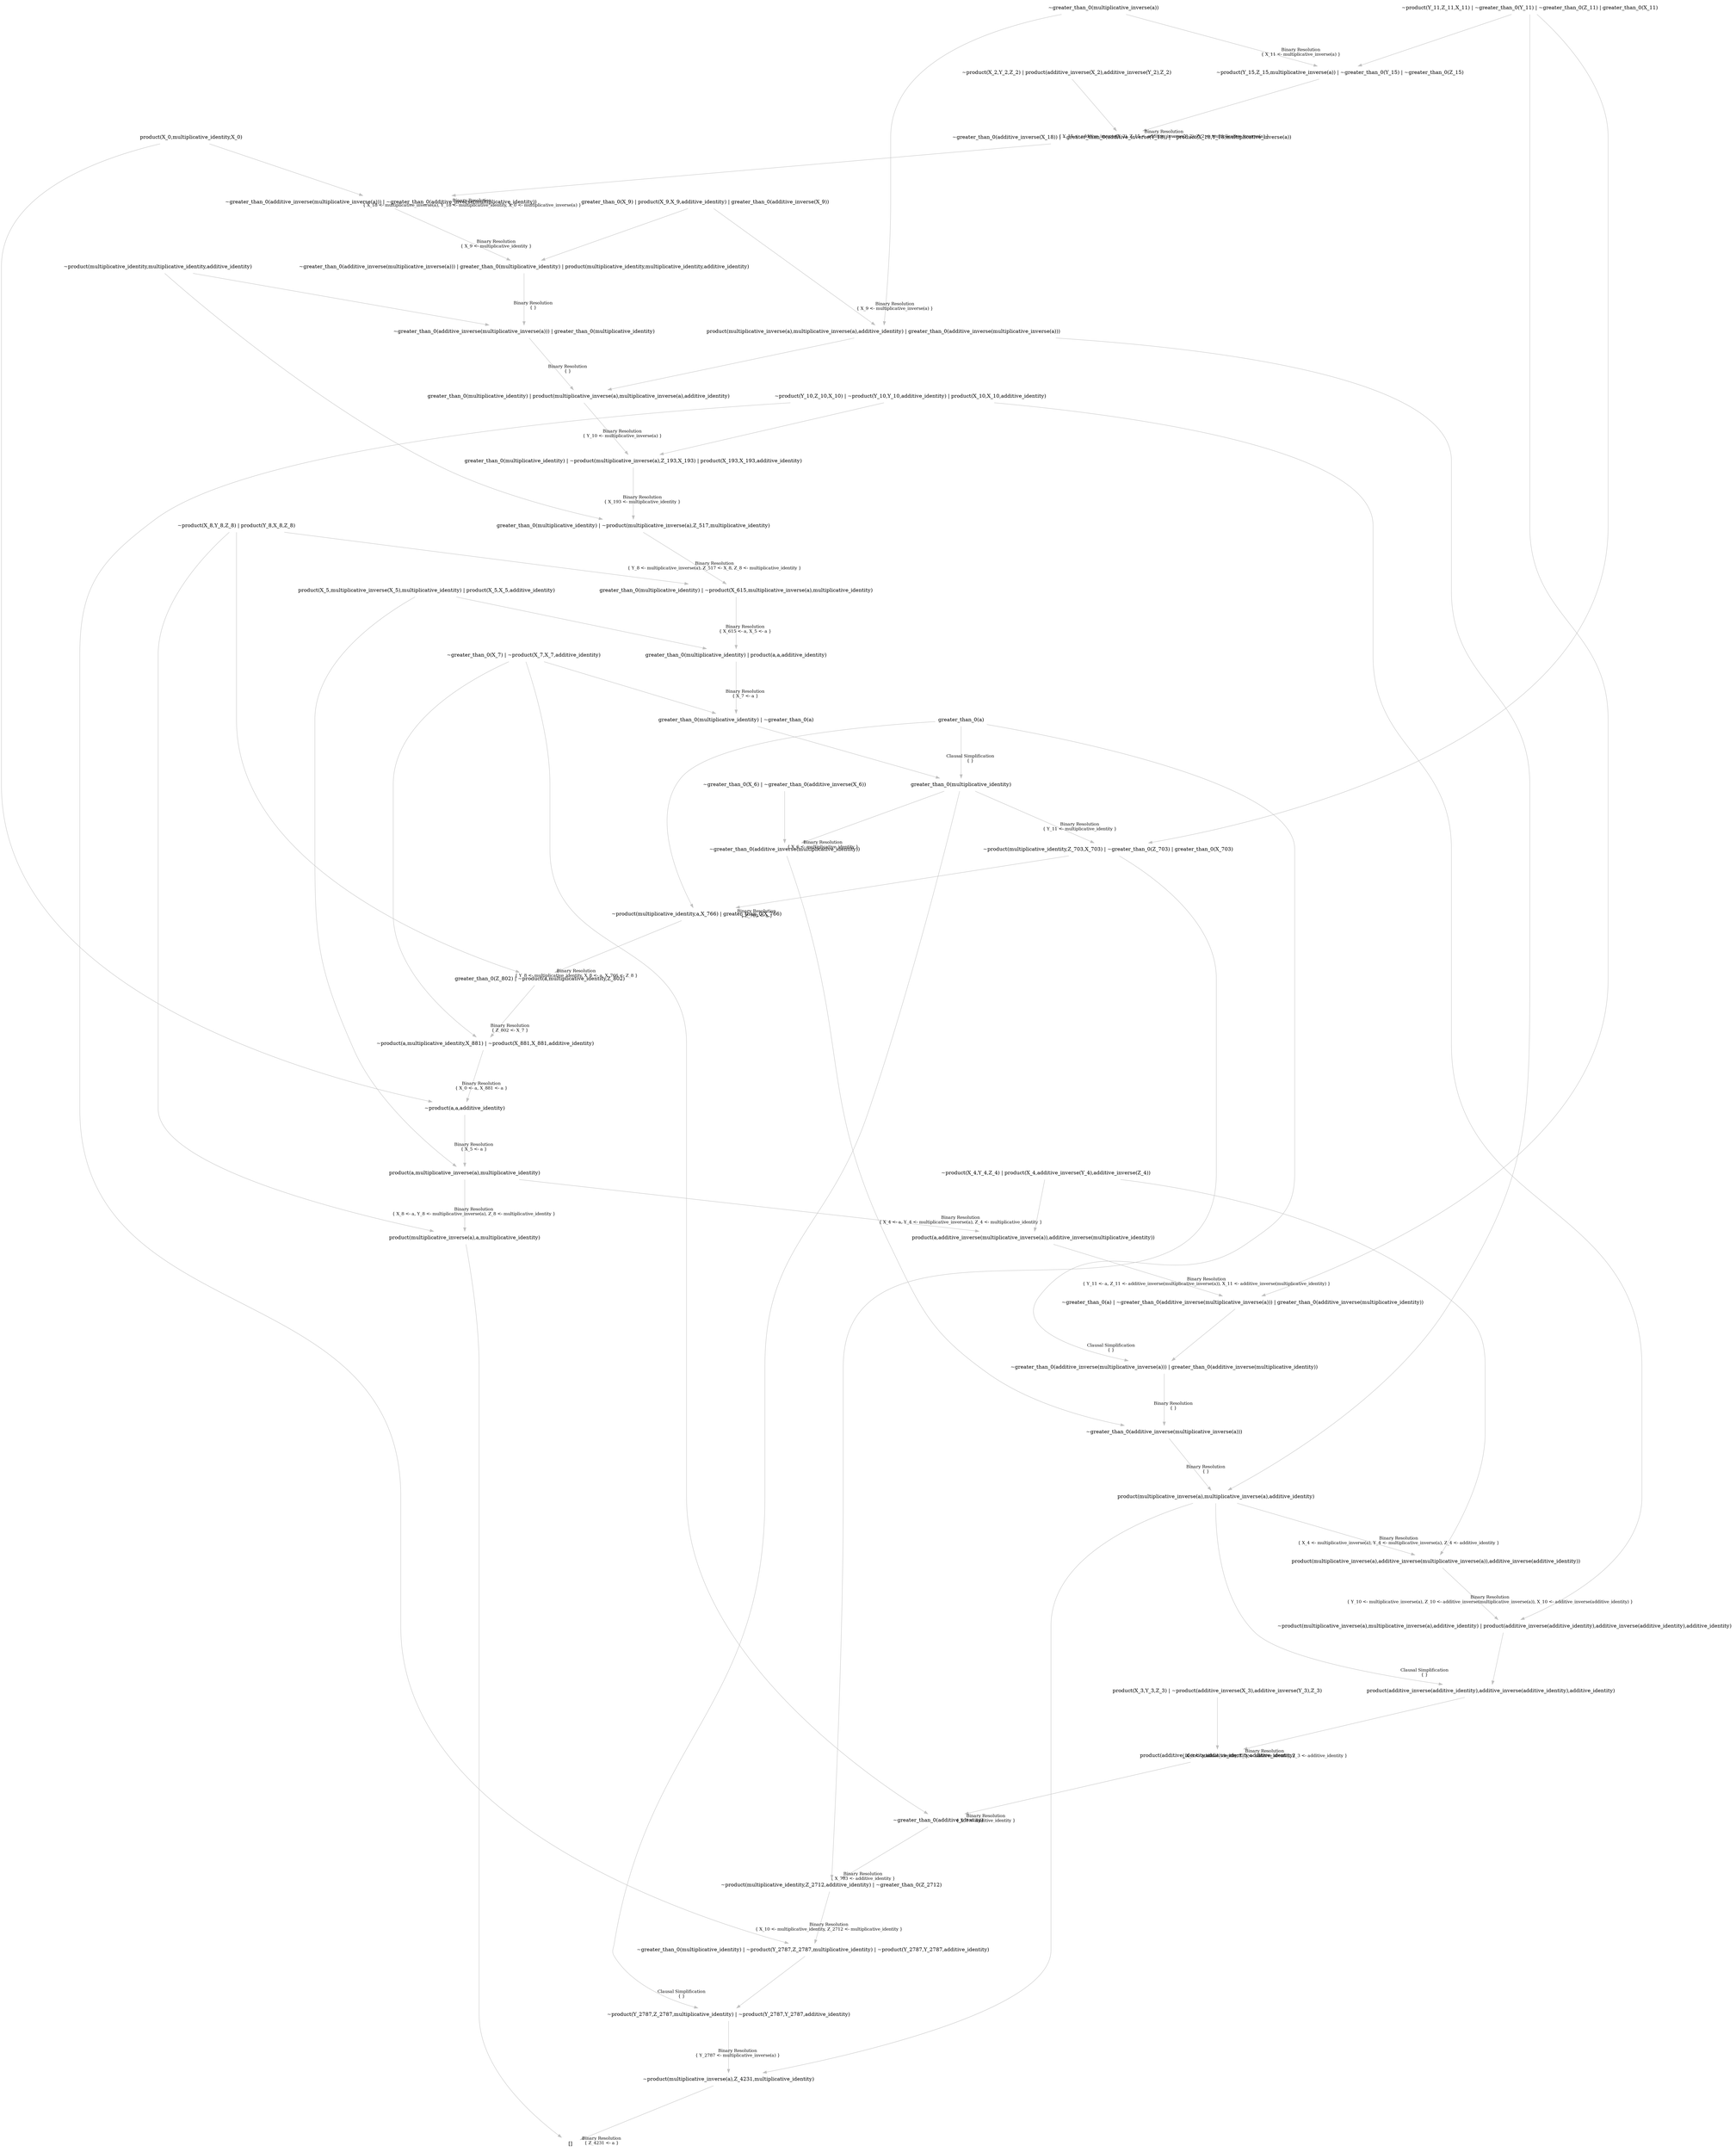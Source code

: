 digraph {
	nodesep="1.5"; ranksep=2;
	node [shape=plaintext];
	edge [color=gray];
	"~product(multiplicative_inverse(a),Z_4231,multiplicative_identity)" -> "[]" [labelfontcolor=black,labelfontsize="12",headlabel="Binary Resolution\n{ Z_4231 <- a }",labeldistance="6"];
	"~product(Y_2787,Z_2787,multiplicative_identity) | ~product(Y_2787,Y_2787,additive_identity)" -> "~product(multiplicative_inverse(a),Z_4231,multiplicative_identity)" [labelfontcolor=black,labelfontsize="12",headlabel="Binary Resolution\n{ Y_2787 <- multiplicative_inverse(a) }",labeldistance="6"];
	"greater_than_0(multiplicative_identity)" -> "~product(Y_2787,Z_2787,multiplicative_identity) | ~product(Y_2787,Y_2787,additive_identity)" [labelfontcolor=black,labelfontsize="12",headlabel="Clausal Simplification\n{ }",labeldistance="6"];
	"greater_than_0(a)" -> "greater_than_0(multiplicative_identity)" [labelfontcolor=black,labelfontsize="12",headlabel="Clausal Simplification\n{ }",labeldistance="6"];
	"greater_than_0(multiplicative_identity) | ~greater_than_0(a)" -> "greater_than_0(multiplicative_identity)" ;
	"greater_than_0(multiplicative_identity) | product(a,a,additive_identity)" -> "greater_than_0(multiplicative_identity) | ~greater_than_0(a)" [labelfontcolor=black,labelfontsize="12",headlabel="Binary Resolution\n{ X_7 <- a }",labeldistance="6"];
	"greater_than_0(multiplicative_identity) | ~product(X_615,multiplicative_inverse(a),multiplicative_identity)" -> "greater_than_0(multiplicative_identity) | product(a,a,additive_identity)" [labelfontcolor=black,labelfontsize="12",headlabel="Binary Resolution\n{ X_615 <- a, X_5 <- a }",labeldistance="6"];
	"greater_than_0(multiplicative_identity) | ~product(multiplicative_inverse(a),Z_517,multiplicative_identity)" -> "greater_than_0(multiplicative_identity) | ~product(X_615,multiplicative_inverse(a),multiplicative_identity)" [labelfontcolor=black,labelfontsize="12",headlabel="Binary Resolution\n{ Y_8 <- multiplicative_inverse(a), Z_517 <- X_8, Z_8 <- multiplicative_identity }",labeldistance="6"];
	"greater_than_0(multiplicative_identity) | ~product(multiplicative_inverse(a),Z_193,X_193) | product(X_193,X_193,additive_identity)" -> "greater_than_0(multiplicative_identity) | ~product(multiplicative_inverse(a),Z_517,multiplicative_identity)" [labelfontcolor=black,labelfontsize="12",headlabel="Binary Resolution\n{ X_193 <- multiplicative_identity }",labeldistance="6"];
	"greater_than_0(multiplicative_identity) | product(multiplicative_inverse(a),multiplicative_inverse(a),additive_identity)" -> "greater_than_0(multiplicative_identity) | ~product(multiplicative_inverse(a),Z_193,X_193) | product(X_193,X_193,additive_identity)" [labelfontcolor=black,labelfontsize="12",headlabel="Binary Resolution\n{ Y_10 <- multiplicative_inverse(a) }",labeldistance="6"];
	"~greater_than_0(additive_inverse(multiplicative_inverse(a))) | greater_than_0(multiplicative_identity)" -> "greater_than_0(multiplicative_identity) | product(multiplicative_inverse(a),multiplicative_inverse(a),additive_identity)" [labelfontcolor=black,labelfontsize="12",headlabel="Binary Resolution\n{ }",labeldistance="6"];
	"~greater_than_0(additive_inverse(multiplicative_inverse(a))) | greater_than_0(multiplicative_identity) | product(multiplicative_identity,multiplicative_identity,additive_identity)" -> "~greater_than_0(additive_inverse(multiplicative_inverse(a))) | greater_than_0(multiplicative_identity)" [labelfontcolor=black,labelfontsize="12",headlabel="Binary Resolution\n{ }",labeldistance="6"];
	"~greater_than_0(additive_inverse(multiplicative_inverse(a))) | ~greater_than_0(additive_inverse(multiplicative_identity))" -> "~greater_than_0(additive_inverse(multiplicative_inverse(a))) | greater_than_0(multiplicative_identity) | product(multiplicative_identity,multiplicative_identity,additive_identity)" [labelfontcolor=black,labelfontsize="12",headlabel="Binary Resolution\n{ X_9 <- multiplicative_identity }",labeldistance="6"];
	"~greater_than_0(additive_inverse(X_18)) | ~greater_than_0(additive_inverse(Y_18)) | ~product(X_18,Y_18,multiplicative_inverse(a))" -> "~greater_than_0(additive_inverse(multiplicative_inverse(a))) | ~greater_than_0(additive_inverse(multiplicative_identity))" [labelfontcolor=black,labelfontsize="12",headlabel="Binary Resolution\n{ X_18 <- multiplicative_inverse(a), Y_18 <- multiplicative_identity, X_0 <- multiplicative_inverse(a) }",labeldistance="6"];
	"~product(Y_15,Z_15,multiplicative_inverse(a)) | ~greater_than_0(Y_15) | ~greater_than_0(Z_15)" -> "~greater_than_0(additive_inverse(X_18)) | ~greater_than_0(additive_inverse(Y_18)) | ~product(X_18,Y_18,multiplicative_inverse(a))" [labelfontcolor=black,labelfontsize="12",headlabel="Binary Resolution\n{ Y_15 <- additive_inverse(X_2), Z_15 <- additive_inverse(Y_2), Z_2 <- multiplicative_inverse(a) }",labeldistance="6"];
	"~greater_than_0(multiplicative_inverse(a))" -> "~product(Y_15,Z_15,multiplicative_inverse(a)) | ~greater_than_0(Y_15) | ~greater_than_0(Z_15)" [labelfontcolor=black,labelfontsize="12",headlabel="Binary Resolution\n{ X_11 <- multiplicative_inverse(a) }",labeldistance="6"];
	"~product(Y_11,Z_11,X_11) | ~greater_than_0(Y_11) | ~greater_than_0(Z_11) | greater_than_0(X_11)" -> "~product(Y_15,Z_15,multiplicative_inverse(a)) | ~greater_than_0(Y_15) | ~greater_than_0(Z_15)" ;
	"~product(X_2,Y_2,Z_2) | product(additive_inverse(X_2),additive_inverse(Y_2),Z_2)" -> "~greater_than_0(additive_inverse(X_18)) | ~greater_than_0(additive_inverse(Y_18)) | ~product(X_18,Y_18,multiplicative_inverse(a))" ;
	"product(X_0,multiplicative_identity,X_0)" -> "~greater_than_0(additive_inverse(multiplicative_inverse(a))) | ~greater_than_0(additive_inverse(multiplicative_identity))" ;
	"greater_than_0(X_9) | product(X_9,X_9,additive_identity) | greater_than_0(additive_inverse(X_9))" -> "~greater_than_0(additive_inverse(multiplicative_inverse(a))) | greater_than_0(multiplicative_identity) | product(multiplicative_identity,multiplicative_identity,additive_identity)" ;
	"~product(multiplicative_identity,multiplicative_identity,additive_identity)" -> "~greater_than_0(additive_inverse(multiplicative_inverse(a))) | greater_than_0(multiplicative_identity)" ;
	"product(multiplicative_inverse(a),multiplicative_inverse(a),additive_identity) | greater_than_0(additive_inverse(multiplicative_inverse(a)))" -> "greater_than_0(multiplicative_identity) | product(multiplicative_inverse(a),multiplicative_inverse(a),additive_identity)" ;
	"~greater_than_0(multiplicative_inverse(a))" -> "product(multiplicative_inverse(a),multiplicative_inverse(a),additive_identity) | greater_than_0(additive_inverse(multiplicative_inverse(a)))" [labelfontcolor=black,labelfontsize="12",headlabel="Binary Resolution\n{ X_9 <- multiplicative_inverse(a) }",labeldistance="6"];
	"greater_than_0(X_9) | product(X_9,X_9,additive_identity) | greater_than_0(additive_inverse(X_9))" -> "product(multiplicative_inverse(a),multiplicative_inverse(a),additive_identity) | greater_than_0(additive_inverse(multiplicative_inverse(a)))" ;
	"~product(Y_10,Z_10,X_10) | ~product(Y_10,Y_10,additive_identity) | product(X_10,X_10,additive_identity)" -> "greater_than_0(multiplicative_identity) | ~product(multiplicative_inverse(a),Z_193,X_193) | product(X_193,X_193,additive_identity)" ;
	"~product(multiplicative_identity,multiplicative_identity,additive_identity)" -> "greater_than_0(multiplicative_identity) | ~product(multiplicative_inverse(a),Z_517,multiplicative_identity)" ;
	"~product(X_8,Y_8,Z_8) | product(Y_8,X_8,Z_8)" -> "greater_than_0(multiplicative_identity) | ~product(X_615,multiplicative_inverse(a),multiplicative_identity)" ;
	"product(X_5,multiplicative_inverse(X_5),multiplicative_identity) | product(X_5,X_5,additive_identity)" -> "greater_than_0(multiplicative_identity) | product(a,a,additive_identity)" ;
	"~greater_than_0(X_7) | ~product(X_7,X_7,additive_identity)" -> "greater_than_0(multiplicative_identity) | ~greater_than_0(a)" ;
	"~greater_than_0(multiplicative_identity) | ~product(Y_2787,Z_2787,multiplicative_identity) | ~product(Y_2787,Y_2787,additive_identity)" -> "~product(Y_2787,Z_2787,multiplicative_identity) | ~product(Y_2787,Y_2787,additive_identity)" ;
	"~product(multiplicative_identity,Z_2712,additive_identity) | ~greater_than_0(Z_2712)" -> "~greater_than_0(multiplicative_identity) | ~product(Y_2787,Z_2787,multiplicative_identity) | ~product(Y_2787,Y_2787,additive_identity)" [labelfontcolor=black,labelfontsize="12",headlabel="Binary Resolution\n{ X_10 <- multiplicative_identity, Z_2712 <- multiplicative_identity }",labeldistance="6"];
	"~greater_than_0(additive_identity)" -> "~product(multiplicative_identity,Z_2712,additive_identity) | ~greater_than_0(Z_2712)" [labelfontcolor=black,labelfontsize="12",headlabel="Binary Resolution\n{ X_703 <- additive_identity }",labeldistance="6"];
	"product(additive_identity,additive_identity,additive_identity)" -> "~greater_than_0(additive_identity)" [labelfontcolor=black,labelfontsize="12",headlabel="Binary Resolution\n{ X_7 <- additive_identity }",labeldistance="6"];
	"product(additive_inverse(additive_identity),additive_inverse(additive_identity),additive_identity)" -> "product(additive_identity,additive_identity,additive_identity)" [labelfontcolor=black,labelfontsize="12",headlabel="Binary Resolution\n{ X_3 <- additive_identity, Y_3 <- additive_identity, Z_3 <- additive_identity }",labeldistance="6"];
	"product(multiplicative_inverse(a),multiplicative_inverse(a),additive_identity)" -> "product(additive_inverse(additive_identity),additive_inverse(additive_identity),additive_identity)" [labelfontcolor=black,labelfontsize="12",headlabel="Clausal Simplification\n{ }",labeldistance="6"];
	"~greater_than_0(additive_inverse(multiplicative_inverse(a)))" -> "product(multiplicative_inverse(a),multiplicative_inverse(a),additive_identity)" [labelfontcolor=black,labelfontsize="12",headlabel="Binary Resolution\n{ }",labeldistance="6"];
	"~greater_than_0(additive_inverse(multiplicative_inverse(a))) | greater_than_0(additive_inverse(multiplicative_identity))" -> "~greater_than_0(additive_inverse(multiplicative_inverse(a)))" [labelfontcolor=black,labelfontsize="12",headlabel="Binary Resolution\n{ }",labeldistance="6"];
	"greater_than_0(a)" -> "~greater_than_0(additive_inverse(multiplicative_inverse(a))) | greater_than_0(additive_inverse(multiplicative_identity))" [labelfontcolor=black,labelfontsize="12",headlabel="Clausal Simplification\n{ }",labeldistance="6"];
	"~greater_than_0(a) | ~greater_than_0(additive_inverse(multiplicative_inverse(a))) | greater_than_0(additive_inverse(multiplicative_identity))" -> "~greater_than_0(additive_inverse(multiplicative_inverse(a))) | greater_than_0(additive_inverse(multiplicative_identity))" ;
	"product(a,additive_inverse(multiplicative_inverse(a)),additive_inverse(multiplicative_identity))" -> "~greater_than_0(a) | ~greater_than_0(additive_inverse(multiplicative_inverse(a))) | greater_than_0(additive_inverse(multiplicative_identity))" [labelfontcolor=black,labelfontsize="12",headlabel="Binary Resolution\n{ Y_11 <- a, Z_11 <- additive_inverse(multiplicative_inverse(a)), X_11 <- additive_inverse(multiplicative_identity) }",labeldistance="6"];
	"product(a,multiplicative_inverse(a),multiplicative_identity)" -> "product(a,additive_inverse(multiplicative_inverse(a)),additive_inverse(multiplicative_identity))" [labelfontcolor=black,labelfontsize="12",headlabel="Binary Resolution\n{ X_4 <- a, Y_4 <- multiplicative_inverse(a), Z_4 <- multiplicative_identity }",labeldistance="6"];
	"~product(a,a,additive_identity)" -> "product(a,multiplicative_inverse(a),multiplicative_identity)" [labelfontcolor=black,labelfontsize="12",headlabel="Binary Resolution\n{ X_5 <- a }",labeldistance="6"];
	"~product(a,multiplicative_identity,X_881) | ~product(X_881,X_881,additive_identity)" -> "~product(a,a,additive_identity)" [labelfontcolor=black,labelfontsize="12",headlabel="Binary Resolution\n{ X_0 <- a, X_881 <- a }",labeldistance="6"];
	"greater_than_0(Z_802) | ~product(a,multiplicative_identity,Z_802)" -> "~product(a,multiplicative_identity,X_881) | ~product(X_881,X_881,additive_identity)" [labelfontcolor=black,labelfontsize="12",headlabel="Binary Resolution\n{ Z_802 <- X_7 }",labeldistance="6"];
	"~product(multiplicative_identity,a,X_766) | greater_than_0(X_766)" -> "greater_than_0(Z_802) | ~product(a,multiplicative_identity,Z_802)" [labelfontcolor=black,labelfontsize="12",headlabel="Binary Resolution\n{ Y_8 <- multiplicative_identity, X_8 <- a, X_766 <- Z_8 }",labeldistance="6"];
	"~product(multiplicative_identity,Z_703,X_703) | ~greater_than_0(Z_703) | greater_than_0(X_703)" -> "~product(multiplicative_identity,a,X_766) | greater_than_0(X_766)" [labelfontcolor=black,labelfontsize="12",headlabel="Binary Resolution\n{ Z_703 <- a }",labeldistance="6"];
	"greater_than_0(multiplicative_identity)" -> "~product(multiplicative_identity,Z_703,X_703) | ~greater_than_0(Z_703) | greater_than_0(X_703)" [labelfontcolor=black,labelfontsize="12",headlabel="Binary Resolution\n{ Y_11 <- multiplicative_identity }",labeldistance="6"];
	"~product(Y_11,Z_11,X_11) | ~greater_than_0(Y_11) | ~greater_than_0(Z_11) | greater_than_0(X_11)" -> "~product(multiplicative_identity,Z_703,X_703) | ~greater_than_0(Z_703) | greater_than_0(X_703)" ;
	"greater_than_0(a)" -> "~product(multiplicative_identity,a,X_766) | greater_than_0(X_766)" ;
	"~product(X_8,Y_8,Z_8) | product(Y_8,X_8,Z_8)" -> "greater_than_0(Z_802) | ~product(a,multiplicative_identity,Z_802)" ;
	"~greater_than_0(X_7) | ~product(X_7,X_7,additive_identity)" -> "~product(a,multiplicative_identity,X_881) | ~product(X_881,X_881,additive_identity)" ;
	"product(X_0,multiplicative_identity,X_0)" -> "~product(a,a,additive_identity)" ;
	"product(X_5,multiplicative_inverse(X_5),multiplicative_identity) | product(X_5,X_5,additive_identity)" -> "product(a,multiplicative_inverse(a),multiplicative_identity)" ;
	"~product(X_4,Y_4,Z_4) | product(X_4,additive_inverse(Y_4),additive_inverse(Z_4))" -> "product(a,additive_inverse(multiplicative_inverse(a)),additive_inverse(multiplicative_identity))" ;
	"~product(Y_11,Z_11,X_11) | ~greater_than_0(Y_11) | ~greater_than_0(Z_11) | greater_than_0(X_11)" -> "~greater_than_0(a) | ~greater_than_0(additive_inverse(multiplicative_inverse(a))) | greater_than_0(additive_inverse(multiplicative_identity))" ;
	"~greater_than_0(additive_inverse(multiplicative_identity))" -> "~greater_than_0(additive_inverse(multiplicative_inverse(a)))" ;
	"greater_than_0(multiplicative_identity)" -> "~greater_than_0(additive_inverse(multiplicative_identity))" [labelfontcolor=black,labelfontsize="12",headlabel="Binary Resolution\n{ X_6 <- multiplicative_identity }",labeldistance="6"];
	"~greater_than_0(X_6) | ~greater_than_0(additive_inverse(X_6))" -> "~greater_than_0(additive_inverse(multiplicative_identity))" ;
	"product(multiplicative_inverse(a),multiplicative_inverse(a),additive_identity) | greater_than_0(additive_inverse(multiplicative_inverse(a)))" -> "product(multiplicative_inverse(a),multiplicative_inverse(a),additive_identity)" ;
	"~product(multiplicative_inverse(a),multiplicative_inverse(a),additive_identity) | product(additive_inverse(additive_identity),additive_inverse(additive_identity),additive_identity)" -> "product(additive_inverse(additive_identity),additive_inverse(additive_identity),additive_identity)" ;
	"product(multiplicative_inverse(a),additive_inverse(multiplicative_inverse(a)),additive_inverse(additive_identity))" -> "~product(multiplicative_inverse(a),multiplicative_inverse(a),additive_identity) | product(additive_inverse(additive_identity),additive_inverse(additive_identity),additive_identity)" [labelfontcolor=black,labelfontsize="12",headlabel="Binary Resolution\n{ Y_10 <- multiplicative_inverse(a), Z_10 <- additive_inverse(multiplicative_inverse(a)), X_10 <- additive_inverse(additive_identity) }",labeldistance="6"];
	"product(multiplicative_inverse(a),multiplicative_inverse(a),additive_identity)" -> "product(multiplicative_inverse(a),additive_inverse(multiplicative_inverse(a)),additive_inverse(additive_identity))" [labelfontcolor=black,labelfontsize="12",headlabel="Binary Resolution\n{ X_4 <- multiplicative_inverse(a), Y_4 <- multiplicative_inverse(a), Z_4 <- additive_identity }",labeldistance="6"];
	"~product(X_4,Y_4,Z_4) | product(X_4,additive_inverse(Y_4),additive_inverse(Z_4))" -> "product(multiplicative_inverse(a),additive_inverse(multiplicative_inverse(a)),additive_inverse(additive_identity))" ;
	"~product(Y_10,Z_10,X_10) | ~product(Y_10,Y_10,additive_identity) | product(X_10,X_10,additive_identity)" -> "~product(multiplicative_inverse(a),multiplicative_inverse(a),additive_identity) | product(additive_inverse(additive_identity),additive_inverse(additive_identity),additive_identity)" ;
	"product(X_3,Y_3,Z_3) | ~product(additive_inverse(X_3),additive_inverse(Y_3),Z_3)" -> "product(additive_identity,additive_identity,additive_identity)" ;
	"~greater_than_0(X_7) | ~product(X_7,X_7,additive_identity)" -> "~greater_than_0(additive_identity)" ;
	"~product(multiplicative_identity,Z_703,X_703) | ~greater_than_0(Z_703) | greater_than_0(X_703)" -> "~product(multiplicative_identity,Z_2712,additive_identity) | ~greater_than_0(Z_2712)" ;
	"~product(Y_10,Z_10,X_10) | ~product(Y_10,Y_10,additive_identity) | product(X_10,X_10,additive_identity)" -> "~greater_than_0(multiplicative_identity) | ~product(Y_2787,Z_2787,multiplicative_identity) | ~product(Y_2787,Y_2787,additive_identity)" ;
	"product(multiplicative_inverse(a),multiplicative_inverse(a),additive_identity)" -> "~product(multiplicative_inverse(a),Z_4231,multiplicative_identity)" ;
	"product(multiplicative_inverse(a),a,multiplicative_identity)" -> "[]" ;
	"product(a,multiplicative_inverse(a),multiplicative_identity)" -> "product(multiplicative_inverse(a),a,multiplicative_identity)" [labelfontcolor=black,labelfontsize="12",headlabel="Binary Resolution\n{ X_8 <- a, Y_8 <- multiplicative_inverse(a), Z_8 <- multiplicative_identity }",labeldistance="6"];
	"~product(X_8,Y_8,Z_8) | product(Y_8,X_8,Z_8)" -> "product(multiplicative_inverse(a),a,multiplicative_identity)" ;
}

